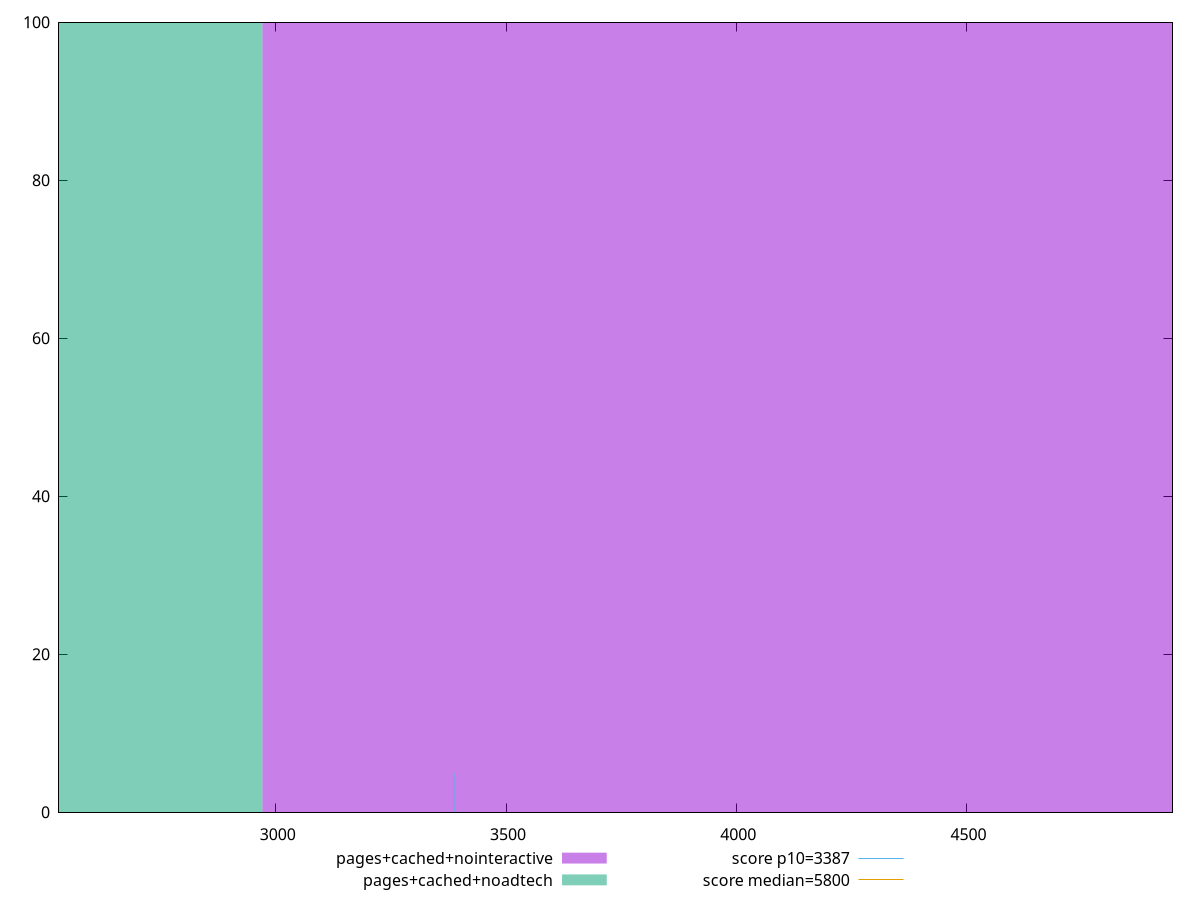 reset

$pagesCachedNointeractive <<EOF
3961.0132573807105 100
EOF

$pagesCachedNoadtech <<EOF
1980.5066286903552 100
EOF

set key outside below
set boxwidth 1980.5066286903552
set xrange [2529.1971479163985:4947.316609436979]
set yrange [0:100]
set style fill transparent solid 0.5 noborder

set parametric
set terminal svg size 640, 500 enhanced background rgb 'white'
set output "report_00007_2020-12-11T15:55:29.892Z/speed-index/comparison/histogram/3_vs_4.svg"

plot $pagesCachedNointeractive title "pages+cached+nointeractive" with boxes, \
     $pagesCachedNoadtech title "pages+cached+noadtech" with boxes, \
     3387,t title "score p10=3387", \
     5800,t title "score median=5800"

reset
